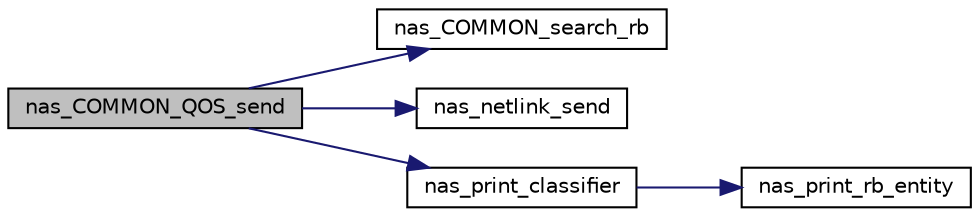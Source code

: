 digraph "nas_COMMON_QOS_send"
{
 // LATEX_PDF_SIZE
  edge [fontname="Helvetica",fontsize="10",labelfontname="Helvetica",labelfontsize="10"];
  node [fontname="Helvetica",fontsize="10",shape=record];
  rankdir="LR";
  Node1 [label="nas_COMMON_QOS_send",height=0.2,width=0.4,color="black", fillcolor="grey75", style="filled", fontcolor="black",tooltip=" "];
  Node1 -> Node2 [color="midnightblue",fontsize="10",style="solid",fontname="Helvetica"];
  Node2 [label="nas_COMMON_search_rb",height=0.2,width=0.4,color="black", fillcolor="white", style="filled",URL="$group__em.html#ga06c84e5c4619b3d814e417911827924f",tooltip="Search for a radio-bearer entity for a particular connection and radio-bearer index."];
  Node1 -> Node3 [color="midnightblue",fontsize="10",style="solid",fontname="Helvetica"];
  Node3 [label="nas_netlink_send",height=0.2,width=0.4,color="black", fillcolor="white", style="filled",URL="$MESH_2netlink_8c.html#aa02b8ca3935d19139493e034f594bf6c",tooltip=" "];
  Node1 -> Node4 [color="midnightblue",fontsize="10",style="solid",fontname="Helvetica"];
  Node4 [label="nas_print_classifier",height=0.2,width=0.4,color="black", fillcolor="white", style="filled",URL="$group__em.html#ga07232468c833e546aca1fe15665df9f5",tooltip=" "];
  Node4 -> Node5 [color="midnightblue",fontsize="10",style="solid",fontname="Helvetica"];
  Node5 [label="nas_print_rb_entity",height=0.2,width=0.4,color="black", fillcolor="white", style="filled",URL="$group__em.html#ga5b485d2bcc4ed770e033bd6aa3f8a2d7",tooltip=" "];
}
